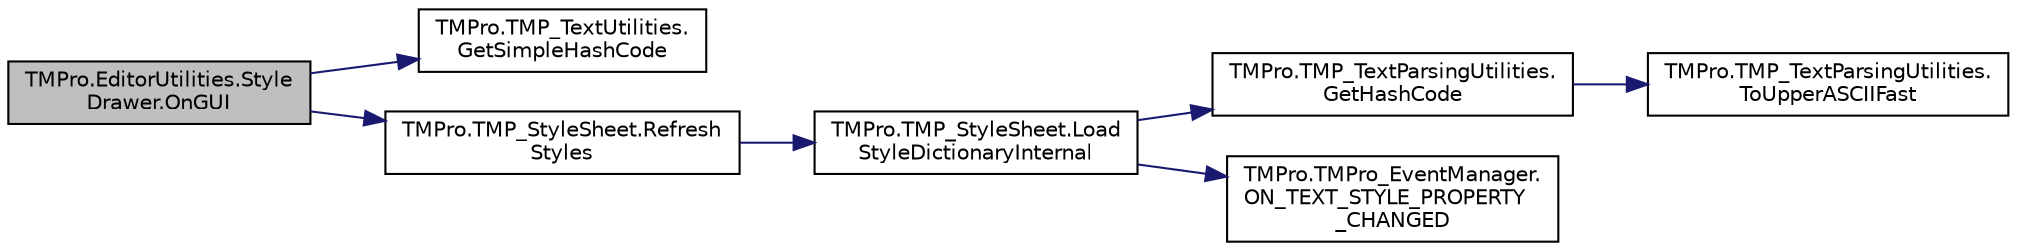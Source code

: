 digraph "TMPro.EditorUtilities.StyleDrawer.OnGUI"
{
 // LATEX_PDF_SIZE
  edge [fontname="Helvetica",fontsize="10",labelfontname="Helvetica",labelfontsize="10"];
  node [fontname="Helvetica",fontsize="10",shape=record];
  rankdir="LR";
  Node1 [label="TMPro.EditorUtilities.Style\lDrawer.OnGUI",height=0.2,width=0.4,color="black", fillcolor="grey75", style="filled", fontcolor="black",tooltip=" "];
  Node1 -> Node2 [color="midnightblue",fontsize="10",style="solid",fontname="Helvetica"];
  Node2 [label="TMPro.TMP_TextUtilities.\lGetSimpleHashCode",height=0.2,width=0.4,color="black", fillcolor="white", style="filled",URL="$class_t_m_pro_1_1_t_m_p___text_utilities.html#a84e924d9b433452d0742b2efc6a532b7",tooltip="Function which returns a simple hashcode from a string."];
  Node1 -> Node3 [color="midnightblue",fontsize="10",style="solid",fontname="Helvetica"];
  Node3 [label="TMPro.TMP_StyleSheet.Refresh\lStyles",height=0.2,width=0.4,color="black", fillcolor="white", style="filled",URL="$class_t_m_pro_1_1_t_m_p___style_sheet.html#a5f46893c06befe49793f7ea965615061",tooltip="Function to refresh the Style Dictionary."];
  Node3 -> Node4 [color="midnightblue",fontsize="10",style="solid",fontname="Helvetica"];
  Node4 [label="TMPro.TMP_StyleSheet.Load\lStyleDictionaryInternal",height=0.2,width=0.4,color="black", fillcolor="white", style="filled",URL="$class_t_m_pro_1_1_t_m_p___style_sheet.html#ae83d9e90111accb45a4c696c54ce4d4e",tooltip=" "];
  Node4 -> Node5 [color="midnightblue",fontsize="10",style="solid",fontname="Helvetica"];
  Node5 [label="TMPro.TMP_TextParsingUtilities.\lGetHashCode",height=0.2,width=0.4,color="black", fillcolor="white", style="filled",URL="$class_t_m_pro_1_1_t_m_p___text_parsing_utilities.html#a77bb7b39afef3f677e915499b48e2c7a",tooltip="Function returning the hashcode value of a given string."];
  Node5 -> Node6 [color="midnightblue",fontsize="10",style="solid",fontname="Helvetica"];
  Node6 [label="TMPro.TMP_TextParsingUtilities.\lToUpperASCIIFast",height=0.2,width=0.4,color="black", fillcolor="white", style="filled",URL="$class_t_m_pro_1_1_t_m_p___text_parsing_utilities.html#a57e8e32bda8815e697db41cb4820d56a",tooltip="Get uppercase version of this ASCII character."];
  Node4 -> Node7 [color="midnightblue",fontsize="10",style="solid",fontname="Helvetica"];
  Node7 [label="TMPro.TMPro_EventManager.\lON_TEXT_STYLE_PROPERTY\l_CHANGED",height=0.2,width=0.4,color="black", fillcolor="white", style="filled",URL="$class_t_m_pro_1_1_t_m_pro___event_manager.html#a7c9fc58bd09d0c3a9998678fa0f42cf1",tooltip=" "];
}
